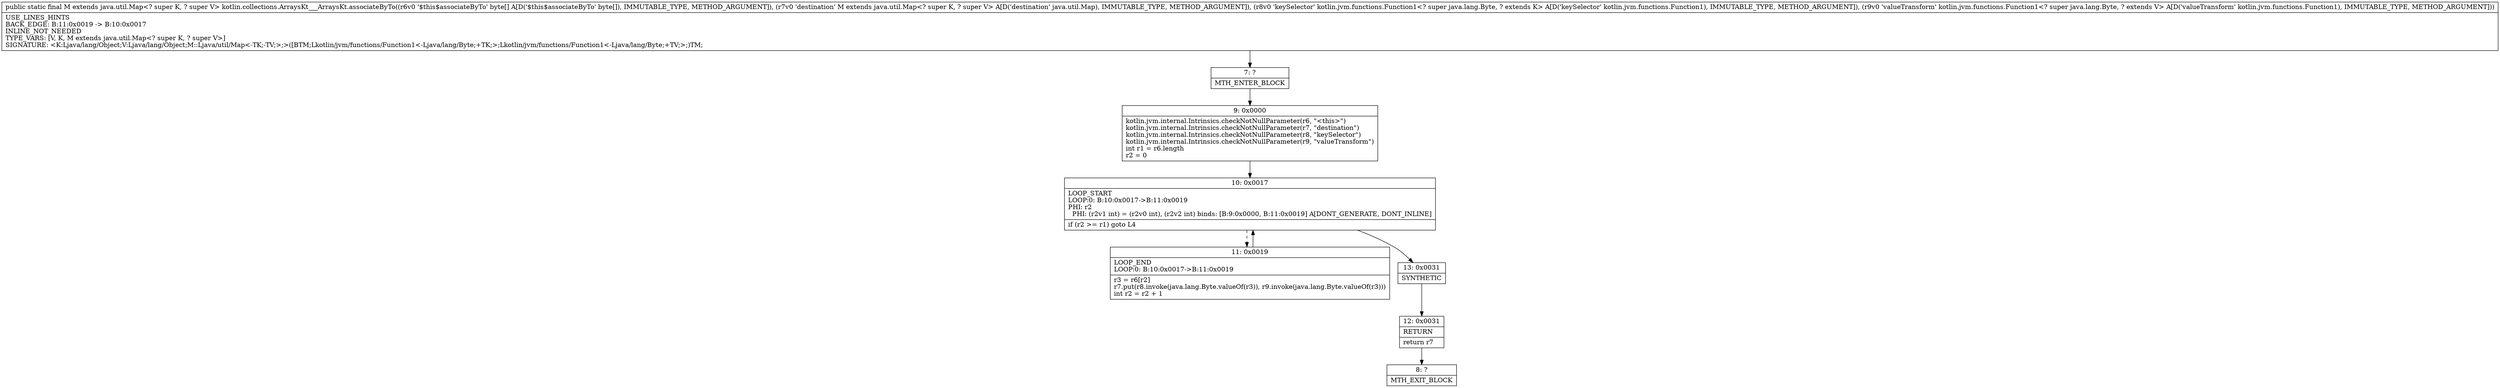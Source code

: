 digraph "CFG forkotlin.collections.ArraysKt___ArraysKt.associateByTo([BLjava\/util\/Map;Lkotlin\/jvm\/functions\/Function1;Lkotlin\/jvm\/functions\/Function1;)Ljava\/util\/Map;" {
Node_7 [shape=record,label="{7\:\ ?|MTH_ENTER_BLOCK\l}"];
Node_9 [shape=record,label="{9\:\ 0x0000|kotlin.jvm.internal.Intrinsics.checkNotNullParameter(r6, \"\<this\>\")\lkotlin.jvm.internal.Intrinsics.checkNotNullParameter(r7, \"destination\")\lkotlin.jvm.internal.Intrinsics.checkNotNullParameter(r8, \"keySelector\")\lkotlin.jvm.internal.Intrinsics.checkNotNullParameter(r9, \"valueTransform\")\lint r1 = r6.length\lr2 = 0\l}"];
Node_10 [shape=record,label="{10\:\ 0x0017|LOOP_START\lLOOP:0: B:10:0x0017\-\>B:11:0x0019\lPHI: r2 \l  PHI: (r2v1 int) = (r2v0 int), (r2v2 int) binds: [B:9:0x0000, B:11:0x0019] A[DONT_GENERATE, DONT_INLINE]\l|if (r2 \>= r1) goto L4\l}"];
Node_11 [shape=record,label="{11\:\ 0x0019|LOOP_END\lLOOP:0: B:10:0x0017\-\>B:11:0x0019\l|r3 = r6[r2]\lr7.put(r8.invoke(java.lang.Byte.valueOf(r3)), r9.invoke(java.lang.Byte.valueOf(r3)))\lint r2 = r2 + 1\l}"];
Node_13 [shape=record,label="{13\:\ 0x0031|SYNTHETIC\l}"];
Node_12 [shape=record,label="{12\:\ 0x0031|RETURN\l|return r7\l}"];
Node_8 [shape=record,label="{8\:\ ?|MTH_EXIT_BLOCK\l}"];
MethodNode[shape=record,label="{public static final M extends java.util.Map\<? super K, ? super V\> kotlin.collections.ArraysKt___ArraysKt.associateByTo((r6v0 '$this$associateByTo' byte[] A[D('$this$associateByTo' byte[]), IMMUTABLE_TYPE, METHOD_ARGUMENT]), (r7v0 'destination' M extends java.util.Map\<? super K, ? super V\> A[D('destination' java.util.Map), IMMUTABLE_TYPE, METHOD_ARGUMENT]), (r8v0 'keySelector' kotlin.jvm.functions.Function1\<? super java.lang.Byte, ? extends K\> A[D('keySelector' kotlin.jvm.functions.Function1), IMMUTABLE_TYPE, METHOD_ARGUMENT]), (r9v0 'valueTransform' kotlin.jvm.functions.Function1\<? super java.lang.Byte, ? extends V\> A[D('valueTransform' kotlin.jvm.functions.Function1), IMMUTABLE_TYPE, METHOD_ARGUMENT]))  | USE_LINES_HINTS\lBACK_EDGE: B:11:0x0019 \-\> B:10:0x0017\lINLINE_NOT_NEEDED\lTYPE_VARS: [V, K, M extends java.util.Map\<? super K, ? super V\>]\lSIGNATURE: \<K:Ljava\/lang\/Object;V:Ljava\/lang\/Object;M::Ljava\/util\/Map\<\-TK;\-TV;\>;\>([BTM;Lkotlin\/jvm\/functions\/Function1\<\-Ljava\/lang\/Byte;+TK;\>;Lkotlin\/jvm\/functions\/Function1\<\-Ljava\/lang\/Byte;+TV;\>;)TM;\l}"];
MethodNode -> Node_7;Node_7 -> Node_9;
Node_9 -> Node_10;
Node_10 -> Node_11[style=dashed];
Node_10 -> Node_13;
Node_11 -> Node_10;
Node_13 -> Node_12;
Node_12 -> Node_8;
}

